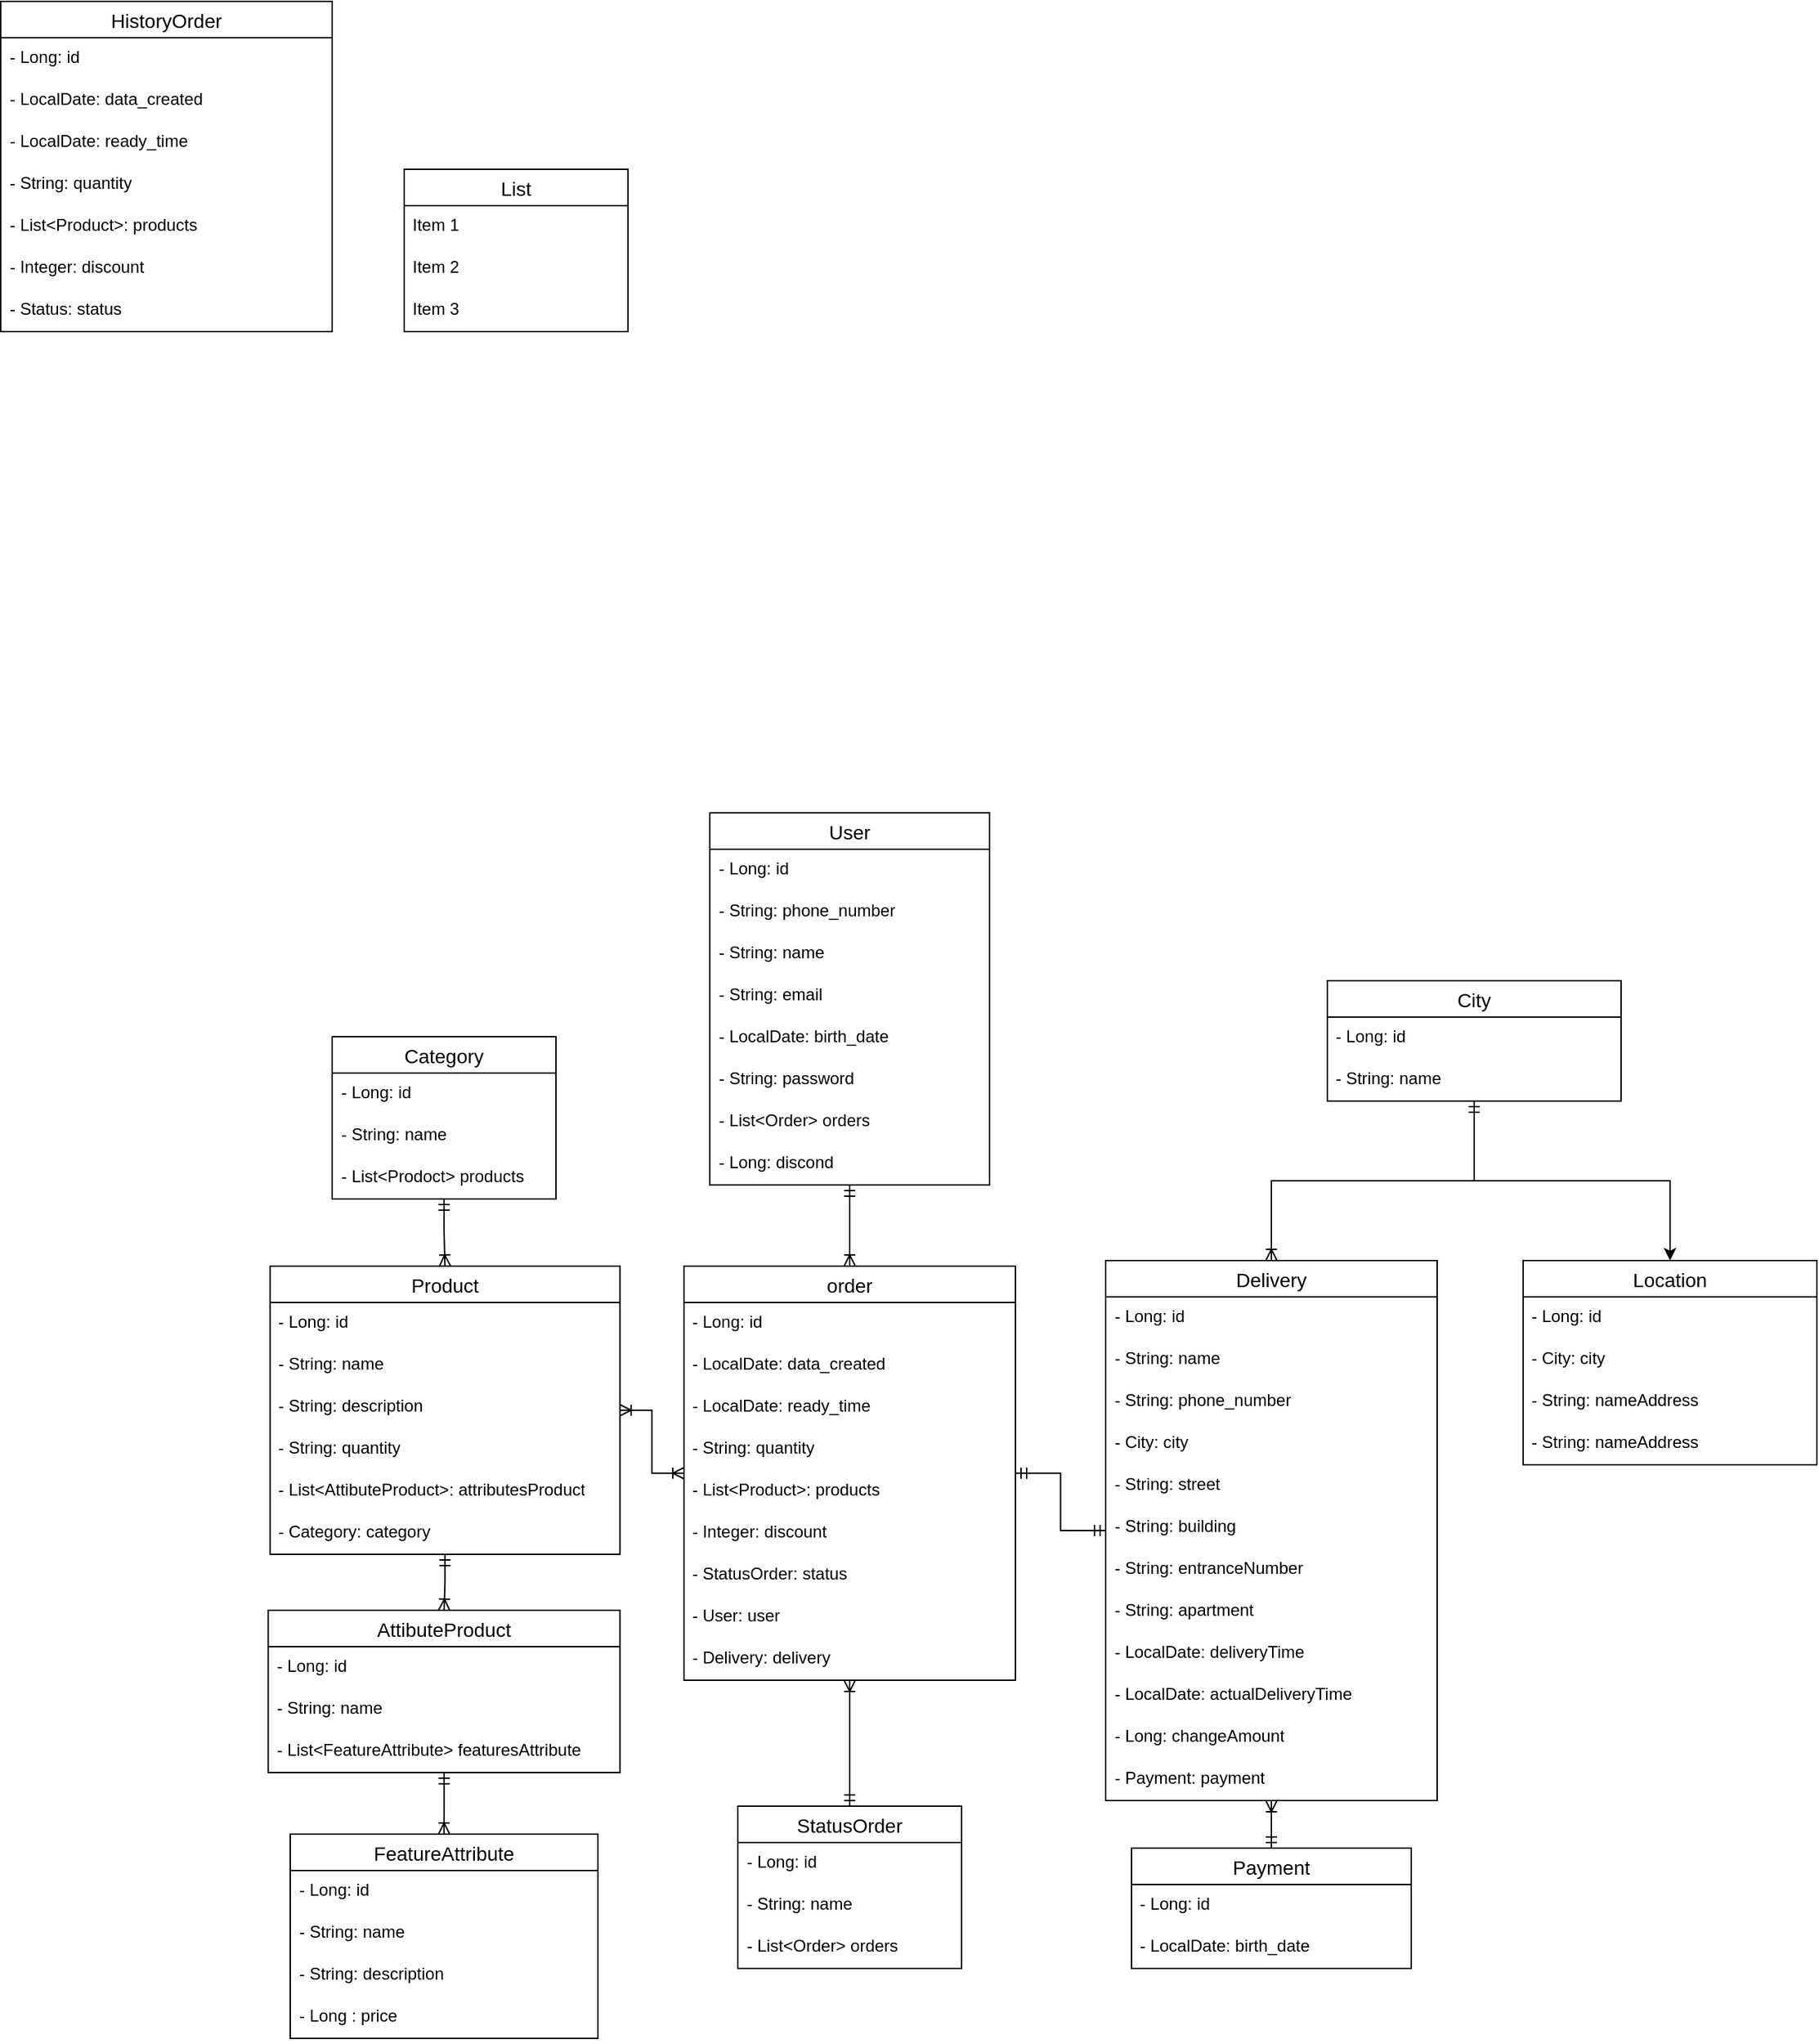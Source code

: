 <mxfile version="20.5.3" type="embed"><diagram name="Страница 1" id="78bPa6vrNS4iNN6jRh6c"><mxGraphModel dx="3793" dy="1638" grid="1" gridSize="10" guides="1" tooltips="1" connect="1" arrows="1" fold="1" page="1" pageScale="1" pageWidth="827" pageHeight="1169" math="0" shadow="0"><root><mxCell id="0"/><mxCell id="1" parent="0"/><mxCell id="znQNDZUjnKXtjpk14yAP-1" value="List" style="swimlane;fontStyle=0;childLayout=stackLayout;horizontal=1;startSize=26;horizontalStack=0;resizeParent=1;resizeParentMax=0;resizeLast=0;collapsible=1;marginBottom=0;align=center;fontSize=14;" parent="1" vertex="1"><mxGeometry x="-2110" y="-780" width="160" height="116" as="geometry"/></mxCell><mxCell id="znQNDZUjnKXtjpk14yAP-2" value="Item 1" style="text;strokeColor=none;fillColor=none;spacingLeft=4;spacingRight=4;overflow=hidden;rotatable=0;points=[[0,0.5],[1,0.5]];portConstraint=eastwest;fontSize=12;whiteSpace=wrap;html=1;" parent="znQNDZUjnKXtjpk14yAP-1" vertex="1"><mxGeometry y="26" width="160" height="30" as="geometry"/></mxCell><mxCell id="znQNDZUjnKXtjpk14yAP-3" value="Item 2" style="text;strokeColor=none;fillColor=none;spacingLeft=4;spacingRight=4;overflow=hidden;rotatable=0;points=[[0,0.5],[1,0.5]];portConstraint=eastwest;fontSize=12;whiteSpace=wrap;html=1;" parent="znQNDZUjnKXtjpk14yAP-1" vertex="1"><mxGeometry y="56" width="160" height="30" as="geometry"/></mxCell><mxCell id="znQNDZUjnKXtjpk14yAP-4" value="Item 3" style="text;strokeColor=none;fillColor=none;spacingLeft=4;spacingRight=4;overflow=hidden;rotatable=0;points=[[0,0.5],[1,0.5]];portConstraint=eastwest;fontSize=12;whiteSpace=wrap;html=1;" parent="znQNDZUjnKXtjpk14yAP-1" vertex="1"><mxGeometry y="86" width="160" height="30" as="geometry"/></mxCell><mxCell id="znQNDZUjnKXtjpk14yAP-65" style="edgeStyle=orthogonalEdgeStyle;rounded=0;orthogonalLoop=1;jettySize=auto;html=1;endArrow=ERoneToMany;endFill=0;startArrow=ERmandOne;startFill=0;" parent="1" source="znQNDZUjnKXtjpk14yAP-7" target="znQNDZUjnKXtjpk14yAP-42" edge="1"><mxGeometry relative="1" as="geometry"/></mxCell><mxCell id="znQNDZUjnKXtjpk14yAP-7" value="User" style="swimlane;fontStyle=0;childLayout=stackLayout;horizontal=1;startSize=26;horizontalStack=0;resizeParent=1;resizeParentMax=0;resizeLast=0;collapsible=1;marginBottom=0;align=center;fontSize=14;" parent="1" vertex="1"><mxGeometry x="-1891.5" y="-320" width="200" height="266" as="geometry"/></mxCell><mxCell id="znQNDZUjnKXtjpk14yAP-12" value="- Long: id" style="text;strokeColor=none;fillColor=none;spacingLeft=4;spacingRight=4;overflow=hidden;rotatable=0;points=[[0,0.5],[1,0.5]];portConstraint=eastwest;fontSize=12;whiteSpace=wrap;html=1;" parent="znQNDZUjnKXtjpk14yAP-7" vertex="1"><mxGeometry y="26" width="200" height="30" as="geometry"/></mxCell><mxCell id="znQNDZUjnKXtjpk14yAP-8" value="- String: phone_number" style="text;strokeColor=none;fillColor=none;spacingLeft=4;spacingRight=4;overflow=hidden;rotatable=0;points=[[0,0.5],[1,0.5]];portConstraint=eastwest;fontSize=12;whiteSpace=wrap;html=1;" parent="znQNDZUjnKXtjpk14yAP-7" vertex="1"><mxGeometry y="56" width="200" height="30" as="geometry"/></mxCell><mxCell id="znQNDZUjnKXtjpk14yAP-9" value="- String:&amp;nbsp;name" style="text;strokeColor=none;fillColor=none;spacingLeft=4;spacingRight=4;overflow=hidden;rotatable=0;points=[[0,0.5],[1,0.5]];portConstraint=eastwest;fontSize=12;whiteSpace=wrap;html=1;" parent="znQNDZUjnKXtjpk14yAP-7" vertex="1"><mxGeometry y="86" width="200" height="30" as="geometry"/></mxCell><mxCell id="znQNDZUjnKXtjpk14yAP-13" value="- String:&amp;nbsp;email" style="text;strokeColor=none;fillColor=none;spacingLeft=4;spacingRight=4;overflow=hidden;rotatable=0;points=[[0,0.5],[1,0.5]];portConstraint=eastwest;fontSize=12;whiteSpace=wrap;html=1;" parent="znQNDZUjnKXtjpk14yAP-7" vertex="1"><mxGeometry y="116" width="200" height="30" as="geometry"/></mxCell><mxCell id="znQNDZUjnKXtjpk14yAP-11" value="- LocalDate:&amp;nbsp;birth_date" style="text;strokeColor=none;fillColor=none;spacingLeft=4;spacingRight=4;overflow=hidden;rotatable=0;points=[[0,0.5],[1,0.5]];portConstraint=eastwest;fontSize=12;whiteSpace=wrap;html=1;" parent="znQNDZUjnKXtjpk14yAP-7" vertex="1"><mxGeometry y="146" width="200" height="30" as="geometry"/></mxCell><mxCell id="znQNDZUjnKXtjpk14yAP-10" value="- String:&amp;nbsp;password" style="text;strokeColor=none;fillColor=none;spacingLeft=4;spacingRight=4;overflow=hidden;rotatable=0;points=[[0,0.5],[1,0.5]];portConstraint=eastwest;fontSize=12;whiteSpace=wrap;html=1;" parent="znQNDZUjnKXtjpk14yAP-7" vertex="1"><mxGeometry y="176" width="200" height="30" as="geometry"/></mxCell><mxCell id="znQNDZUjnKXtjpk14yAP-66" value="- List&amp;lt;Order&amp;gt; orders" style="text;strokeColor=none;fillColor=none;spacingLeft=4;spacingRight=4;overflow=hidden;rotatable=0;points=[[0,0.5],[1,0.5]];portConstraint=eastwest;fontSize=12;whiteSpace=wrap;html=1;" parent="znQNDZUjnKXtjpk14yAP-7" vertex="1"><mxGeometry y="206" width="200" height="30" as="geometry"/></mxCell><mxCell id="Sbk16eOLN6uvIvXcvwpI-40" value="- Long: discond" style="text;strokeColor=none;fillColor=none;spacingLeft=4;spacingRight=4;overflow=hidden;rotatable=0;points=[[0,0.5],[1,0.5]];portConstraint=eastwest;fontSize=12;whiteSpace=wrap;html=1;" parent="znQNDZUjnKXtjpk14yAP-7" vertex="1"><mxGeometry y="236" width="200" height="30" as="geometry"/></mxCell><mxCell id="znQNDZUjnKXtjpk14yAP-14" value="Category" style="swimlane;fontStyle=0;childLayout=stackLayout;horizontal=1;startSize=26;horizontalStack=0;resizeParent=1;resizeParentMax=0;resizeLast=0;collapsible=1;marginBottom=0;align=center;fontSize=14;" parent="1" vertex="1"><mxGeometry x="-2161.5" y="-160" width="160" height="116" as="geometry"/></mxCell><mxCell id="znQNDZUjnKXtjpk14yAP-54" value="- Long:&amp;nbsp;id" style="text;strokeColor=none;fillColor=none;spacingLeft=4;spacingRight=4;overflow=hidden;rotatable=0;points=[[0,0.5],[1,0.5]];portConstraint=eastwest;fontSize=12;whiteSpace=wrap;html=1;" parent="znQNDZUjnKXtjpk14yAP-14" vertex="1"><mxGeometry y="26" width="160" height="30" as="geometry"/></mxCell><mxCell id="znQNDZUjnKXtjpk14yAP-55" value="- String:&amp;nbsp;name" style="text;strokeColor=none;fillColor=none;spacingLeft=4;spacingRight=4;overflow=hidden;rotatable=0;points=[[0,0.5],[1,0.5]];portConstraint=eastwest;fontSize=12;whiteSpace=wrap;html=1;" parent="znQNDZUjnKXtjpk14yAP-14" vertex="1"><mxGeometry y="56" width="160" height="30" as="geometry"/></mxCell><mxCell id="znQNDZUjnKXtjpk14yAP-16" value="- List&amp;lt;Prodoct&amp;gt; products" style="text;strokeColor=none;fillColor=none;spacingLeft=4;spacingRight=4;overflow=hidden;rotatable=0;points=[[0,0.5],[1,0.5]];portConstraint=eastwest;fontSize=12;whiteSpace=wrap;html=1;" parent="znQNDZUjnKXtjpk14yAP-14" vertex="1"><mxGeometry y="86" width="160" height="30" as="geometry"/></mxCell><mxCell id="znQNDZUjnKXtjpk14yAP-34" style="edgeStyle=orthogonalEdgeStyle;rounded=0;orthogonalLoop=1;jettySize=auto;html=1;startArrow=ERmandOne;startFill=0;endArrow=ERoneToMany;endFill=0;" parent="1" source="znQNDZUjnKXtjpk14yAP-36" target="znQNDZUjnKXtjpk14yAP-24" edge="1"><mxGeometry relative="1" as="geometry"/></mxCell><mxCell id="znQNDZUjnKXtjpk14yAP-35" style="edgeStyle=orthogonalEdgeStyle;rounded=0;orthogonalLoop=1;jettySize=auto;html=1;startArrow=ERmandOne;startFill=0;endArrow=ERoneToMany;endFill=0;" parent="1" source="znQNDZUjnKXtjpk14yAP-24" target="znQNDZUjnKXtjpk14yAP-29" edge="1"><mxGeometry relative="1" as="geometry"/></mxCell><mxCell id="znQNDZUjnKXtjpk14yAP-24" value="AttibuteProduct" style="swimlane;fontStyle=0;childLayout=stackLayout;horizontal=1;startSize=26;horizontalStack=0;resizeParent=1;resizeParentMax=0;resizeLast=0;collapsible=1;marginBottom=0;align=center;fontSize=14;" parent="1" vertex="1"><mxGeometry x="-2207.25" y="250" width="251.5" height="116" as="geometry"/></mxCell><mxCell id="znQNDZUjnKXtjpk14yAP-28" value="- Long:&amp;nbsp;id" style="text;strokeColor=none;fillColor=none;spacingLeft=4;spacingRight=4;overflow=hidden;rotatable=0;points=[[0,0.5],[1,0.5]];portConstraint=eastwest;fontSize=12;whiteSpace=wrap;html=1;" parent="znQNDZUjnKXtjpk14yAP-24" vertex="1"><mxGeometry y="26" width="251.5" height="30" as="geometry"/></mxCell><mxCell id="znQNDZUjnKXtjpk14yAP-25" value="- String:&amp;nbsp;name" style="text;strokeColor=none;fillColor=none;spacingLeft=4;spacingRight=4;overflow=hidden;rotatable=0;points=[[0,0.5],[1,0.5]];portConstraint=eastwest;fontSize=12;whiteSpace=wrap;html=1;" parent="znQNDZUjnKXtjpk14yAP-24" vertex="1"><mxGeometry y="56" width="251.5" height="30" as="geometry"/></mxCell><mxCell id="znQNDZUjnKXtjpk14yAP-26" value="- List&amp;lt;FeatureAttribute&amp;gt; featuresAttribute" style="text;strokeColor=none;fillColor=none;spacingLeft=4;spacingRight=4;overflow=hidden;rotatable=0;points=[[0,0.5],[1,0.5]];portConstraint=eastwest;fontSize=12;whiteSpace=wrap;html=1;" parent="znQNDZUjnKXtjpk14yAP-24" vertex="1"><mxGeometry y="86" width="251.5" height="30" as="geometry"/></mxCell><mxCell id="znQNDZUjnKXtjpk14yAP-29" value="FeatureAttribute" style="swimlane;fontStyle=0;childLayout=stackLayout;horizontal=1;startSize=26;horizontalStack=0;resizeParent=1;resizeParentMax=0;resizeLast=0;collapsible=1;marginBottom=0;align=center;fontSize=14;" parent="1" vertex="1"><mxGeometry x="-2191.5" y="410" width="220" height="146" as="geometry"/></mxCell><mxCell id="znQNDZUjnKXtjpk14yAP-30" value="- Long:&amp;nbsp;id" style="text;strokeColor=none;fillColor=none;spacingLeft=4;spacingRight=4;overflow=hidden;rotatable=0;points=[[0,0.5],[1,0.5]];portConstraint=eastwest;fontSize=12;whiteSpace=wrap;html=1;" parent="znQNDZUjnKXtjpk14yAP-29" vertex="1"><mxGeometry y="26" width="220" height="30" as="geometry"/></mxCell><mxCell id="znQNDZUjnKXtjpk14yAP-31" value="- String:&amp;nbsp;name" style="text;strokeColor=none;fillColor=none;spacingLeft=4;spacingRight=4;overflow=hidden;rotatable=0;points=[[0,0.5],[1,0.5]];portConstraint=eastwest;fontSize=12;whiteSpace=wrap;html=1;" parent="znQNDZUjnKXtjpk14yAP-29" vertex="1"><mxGeometry y="56" width="220" height="30" as="geometry"/></mxCell><mxCell id="znQNDZUjnKXtjpk14yAP-33" value="- String:&amp;nbsp;description" style="text;strokeColor=none;fillColor=none;spacingLeft=4;spacingRight=4;overflow=hidden;rotatable=0;points=[[0,0.5],[1,0.5]];portConstraint=eastwest;fontSize=12;whiteSpace=wrap;html=1;" parent="znQNDZUjnKXtjpk14yAP-29" vertex="1"><mxGeometry y="86" width="220" height="30" as="geometry"/></mxCell><mxCell id="znQNDZUjnKXtjpk14yAP-32" value="- Long :&amp;nbsp;price" style="text;strokeColor=none;fillColor=none;spacingLeft=4;spacingRight=4;overflow=hidden;rotatable=0;points=[[0,0.5],[1,0.5]];portConstraint=eastwest;fontSize=12;whiteSpace=wrap;html=1;" parent="znQNDZUjnKXtjpk14yAP-29" vertex="1"><mxGeometry y="116" width="220" height="30" as="geometry"/></mxCell><mxCell id="znQNDZUjnKXtjpk14yAP-49" style="edgeStyle=orthogonalEdgeStyle;rounded=0;orthogonalLoop=1;jettySize=auto;html=1;startArrow=ERmandOne;startFill=0;endArrow=ERoneToMany;endFill=0;" parent="1" source="znQNDZUjnKXtjpk14yAP-14" target="znQNDZUjnKXtjpk14yAP-36" edge="1"><mxGeometry relative="1" as="geometry"><mxPoint x="-1960" y="88" as="sourcePoint"/><mxPoint x="-1880" y="-80" as="targetPoint"/></mxGeometry></mxCell><mxCell id="znQNDZUjnKXtjpk14yAP-36" value="Product" style="swimlane;fontStyle=0;childLayout=stackLayout;horizontal=1;startSize=26;horizontalStack=0;resizeParent=1;resizeParentMax=0;resizeLast=0;collapsible=1;marginBottom=0;align=center;fontSize=14;" parent="1" vertex="1"><mxGeometry x="-2205.87" y="4" width="250.12" height="206" as="geometry"/></mxCell><mxCell id="znQNDZUjnKXtjpk14yAP-37" value="- Long:&amp;nbsp;id" style="text;strokeColor=none;fillColor=none;spacingLeft=4;spacingRight=4;overflow=hidden;rotatable=0;points=[[0,0.5],[1,0.5]];portConstraint=eastwest;fontSize=12;whiteSpace=wrap;html=1;" parent="znQNDZUjnKXtjpk14yAP-36" vertex="1"><mxGeometry y="26" width="250.12" height="30" as="geometry"/></mxCell><mxCell id="znQNDZUjnKXtjpk14yAP-38" value="- String:&amp;nbsp;name" style="text;strokeColor=none;fillColor=none;spacingLeft=4;spacingRight=4;overflow=hidden;rotatable=0;points=[[0,0.5],[1,0.5]];portConstraint=eastwest;fontSize=12;whiteSpace=wrap;html=1;" parent="znQNDZUjnKXtjpk14yAP-36" vertex="1"><mxGeometry y="56" width="250.12" height="30" as="geometry"/></mxCell><mxCell id="znQNDZUjnKXtjpk14yAP-39" value="- String:&amp;nbsp;description" style="text;strokeColor=none;fillColor=none;spacingLeft=4;spacingRight=4;overflow=hidden;rotatable=0;points=[[0,0.5],[1,0.5]];portConstraint=eastwest;fontSize=12;whiteSpace=wrap;html=1;" parent="znQNDZUjnKXtjpk14yAP-36" vertex="1"><mxGeometry y="86" width="250.12" height="30" as="geometry"/></mxCell><mxCell id="znQNDZUjnKXtjpk14yAP-40" value="- String:&amp;nbsp;quantity" style="text;strokeColor=none;fillColor=none;spacingLeft=4;spacingRight=4;overflow=hidden;rotatable=0;points=[[0,0.5],[1,0.5]];portConstraint=eastwest;fontSize=12;whiteSpace=wrap;html=1;" parent="znQNDZUjnKXtjpk14yAP-36" vertex="1"><mxGeometry y="116" width="250.12" height="30" as="geometry"/></mxCell><mxCell id="znQNDZUjnKXtjpk14yAP-41" value="- List&amp;lt;AttibuteProduct&amp;gt;:&amp;nbsp;attributesProduct" style="text;strokeColor=none;fillColor=none;spacingLeft=4;spacingRight=4;overflow=hidden;rotatable=0;points=[[0,0.5],[1,0.5]];portConstraint=eastwest;fontSize=12;whiteSpace=wrap;html=1;" parent="znQNDZUjnKXtjpk14yAP-36" vertex="1"><mxGeometry y="146" width="250.12" height="30" as="geometry"/></mxCell><mxCell id="znQNDZUjnKXtjpk14yAP-50" value="- Category: category" style="text;strokeColor=none;fillColor=none;spacingLeft=4;spacingRight=4;overflow=hidden;rotatable=0;points=[[0,0.5],[1,0.5]];portConstraint=eastwest;fontSize=12;whiteSpace=wrap;html=1;" parent="znQNDZUjnKXtjpk14yAP-36" vertex="1"><mxGeometry y="176" width="250.12" height="30" as="geometry"/></mxCell><mxCell id="znQNDZUjnKXtjpk14yAP-48" style="edgeStyle=orthogonalEdgeStyle;rounded=0;orthogonalLoop=1;jettySize=auto;html=1;startArrow=ERoneToMany;startFill=0;endArrow=ERoneToMany;endFill=0;" parent="1" source="znQNDZUjnKXtjpk14yAP-42" target="znQNDZUjnKXtjpk14yAP-36" edge="1"><mxGeometry relative="1" as="geometry"/></mxCell><mxCell id="Sbk16eOLN6uvIvXcvwpI-34" style="edgeStyle=orthogonalEdgeStyle;rounded=0;orthogonalLoop=1;jettySize=auto;html=1;startArrow=ERmandOne;startFill=0;endArrow=ERmandOne;endFill=0;" parent="1" source="znQNDZUjnKXtjpk14yAP-42" target="Sbk16eOLN6uvIvXcvwpI-6" edge="1"><mxGeometry relative="1" as="geometry"/></mxCell><mxCell id="znQNDZUjnKXtjpk14yAP-42" value="order" style="swimlane;fontStyle=0;childLayout=stackLayout;horizontal=1;startSize=26;horizontalStack=0;resizeParent=1;resizeParentMax=0;resizeLast=0;collapsible=1;marginBottom=0;align=center;fontSize=14;" parent="1" vertex="1"><mxGeometry x="-1910" y="4" width="237" height="296" as="geometry"/></mxCell><mxCell id="znQNDZUjnKXtjpk14yAP-43" value="- Long:&amp;nbsp;id" style="text;strokeColor=none;fillColor=none;spacingLeft=4;spacingRight=4;overflow=hidden;rotatable=0;points=[[0,0.5],[1,0.5]];portConstraint=eastwest;fontSize=12;whiteSpace=wrap;html=1;" parent="znQNDZUjnKXtjpk14yAP-42" vertex="1"><mxGeometry y="26" width="237" height="30" as="geometry"/></mxCell><mxCell id="znQNDZUjnKXtjpk14yAP-44" value="- LocalDate:&amp;nbsp;data_created" style="text;strokeColor=none;fillColor=none;spacingLeft=4;spacingRight=4;overflow=hidden;rotatable=0;points=[[0,0.5],[1,0.5]];portConstraint=eastwest;fontSize=12;whiteSpace=wrap;html=1;" parent="znQNDZUjnKXtjpk14yAP-42" vertex="1"><mxGeometry y="56" width="237" height="30" as="geometry"/></mxCell><mxCell id="znQNDZUjnKXtjpk14yAP-45" value="- LocalDate:&amp;nbsp;ready_time" style="text;strokeColor=none;fillColor=none;spacingLeft=4;spacingRight=4;overflow=hidden;rotatable=0;points=[[0,0.5],[1,0.5]];portConstraint=eastwest;fontSize=12;whiteSpace=wrap;html=1;" parent="znQNDZUjnKXtjpk14yAP-42" vertex="1"><mxGeometry y="86" width="237" height="30" as="geometry"/></mxCell><mxCell id="znQNDZUjnKXtjpk14yAP-46" value="- String:&amp;nbsp;quantity" style="text;strokeColor=none;fillColor=none;spacingLeft=4;spacingRight=4;overflow=hidden;rotatable=0;points=[[0,0.5],[1,0.5]];portConstraint=eastwest;fontSize=12;whiteSpace=wrap;html=1;" parent="znQNDZUjnKXtjpk14yAP-42" vertex="1"><mxGeometry y="116" width="237" height="30" as="geometry"/></mxCell><mxCell id="znQNDZUjnKXtjpk14yAP-51" value="- List&amp;lt;Product&amp;gt;: products" style="text;strokeColor=none;fillColor=none;spacingLeft=4;spacingRight=4;overflow=hidden;rotatable=0;points=[[0,0.5],[1,0.5]];portConstraint=eastwest;fontSize=12;whiteSpace=wrap;html=1;" parent="znQNDZUjnKXtjpk14yAP-42" vertex="1"><mxGeometry y="146" width="237" height="30" as="geometry"/></mxCell><mxCell id="znQNDZUjnKXtjpk14yAP-63" value="- Integer:&amp;nbsp;discount" style="text;strokeColor=none;fillColor=none;spacingLeft=4;spacingRight=4;overflow=hidden;rotatable=0;points=[[0,0.5],[1,0.5]];portConstraint=eastwest;fontSize=12;whiteSpace=wrap;html=1;" parent="znQNDZUjnKXtjpk14yAP-42" vertex="1"><mxGeometry y="176" width="237" height="30" as="geometry"/></mxCell><mxCell id="znQNDZUjnKXtjpk14yAP-64" value="-&amp;nbsp;StatusOrder: status" style="text;strokeColor=none;fillColor=none;spacingLeft=4;spacingRight=4;overflow=hidden;rotatable=0;points=[[0,0.5],[1,0.5]];portConstraint=eastwest;fontSize=12;whiteSpace=wrap;html=1;" parent="znQNDZUjnKXtjpk14yAP-42" vertex="1"><mxGeometry y="206" width="237" height="30" as="geometry"/></mxCell><mxCell id="1kn60qQqCWc--tM7CD5I-9" value="- User: user" style="text;strokeColor=none;fillColor=none;spacingLeft=4;spacingRight=4;overflow=hidden;rotatable=0;points=[[0,0.5],[1,0.5]];portConstraint=eastwest;fontSize=12;whiteSpace=wrap;html=1;" parent="znQNDZUjnKXtjpk14yAP-42" vertex="1"><mxGeometry y="236" width="237" height="30" as="geometry"/></mxCell><mxCell id="Sbk16eOLN6uvIvXcvwpI-35" value="- Delivery: delivery" style="text;strokeColor=none;fillColor=none;spacingLeft=4;spacingRight=4;overflow=hidden;rotatable=0;points=[[0,0.5],[1,0.5]];portConstraint=eastwest;fontSize=12;whiteSpace=wrap;html=1;" parent="znQNDZUjnKXtjpk14yAP-42" vertex="1"><mxGeometry y="266" width="237" height="30" as="geometry"/></mxCell><mxCell id="znQNDZUjnKXtjpk14yAP-56" value="Location" style="swimlane;fontStyle=0;childLayout=stackLayout;horizontal=1;startSize=26;horizontalStack=0;resizeParent=1;resizeParentMax=0;resizeLast=0;collapsible=1;marginBottom=0;align=center;fontSize=14;" parent="1" vertex="1"><mxGeometry x="-1310" width="210" height="146" as="geometry"/></mxCell><mxCell id="znQNDZUjnKXtjpk14yAP-57" value="- Long:&amp;nbsp;id" style="text;strokeColor=none;fillColor=none;spacingLeft=4;spacingRight=4;overflow=hidden;rotatable=0;points=[[0,0.5],[1,0.5]];portConstraint=eastwest;fontSize=12;whiteSpace=wrap;html=1;" parent="znQNDZUjnKXtjpk14yAP-56" vertex="1"><mxGeometry y="26" width="210" height="30" as="geometry"/></mxCell><mxCell id="Sbk16eOLN6uvIvXcvwpI-50" value="- City: city" style="text;strokeColor=none;fillColor=none;spacingLeft=4;spacingRight=4;overflow=hidden;rotatable=0;points=[[0,0.5],[1,0.5]];portConstraint=eastwest;fontSize=12;whiteSpace=wrap;html=1;" parent="znQNDZUjnKXtjpk14yAP-56" vertex="1"><mxGeometry y="56" width="210" height="30" as="geometry"/></mxCell><mxCell id="znQNDZUjnKXtjpk14yAP-58" value="- String: nameAddress&amp;nbsp;" style="text;strokeColor=none;fillColor=none;spacingLeft=4;spacingRight=4;overflow=hidden;rotatable=0;points=[[0,0.5],[1,0.5]];portConstraint=eastwest;fontSize=12;whiteSpace=wrap;html=1;" parent="znQNDZUjnKXtjpk14yAP-56" vertex="1"><mxGeometry y="86" width="210" height="30" as="geometry"/></mxCell><mxCell id="Sbk16eOLN6uvIvXcvwpI-51" value="- String: nameAddress&amp;nbsp;" style="text;strokeColor=none;fillColor=none;spacingLeft=4;spacingRight=4;overflow=hidden;rotatable=0;points=[[0,0.5],[1,0.5]];portConstraint=eastwest;fontSize=12;whiteSpace=wrap;html=1;" parent="znQNDZUjnKXtjpk14yAP-56" vertex="1"><mxGeometry y="116" width="210" height="30" as="geometry"/></mxCell><mxCell id="1kn60qQqCWc--tM7CD5I-1" value="HistoryOrder" style="swimlane;fontStyle=0;childLayout=stackLayout;horizontal=1;startSize=26;horizontalStack=0;resizeParent=1;resizeParentMax=0;resizeLast=0;collapsible=1;marginBottom=0;align=center;fontSize=14;" parent="1" vertex="1"><mxGeometry x="-2398.5" y="-900" width="237" height="236" as="geometry"/></mxCell><mxCell id="1kn60qQqCWc--tM7CD5I-2" value="- Long:&amp;nbsp;id" style="text;strokeColor=none;fillColor=none;spacingLeft=4;spacingRight=4;overflow=hidden;rotatable=0;points=[[0,0.5],[1,0.5]];portConstraint=eastwest;fontSize=12;whiteSpace=wrap;html=1;" parent="1kn60qQqCWc--tM7CD5I-1" vertex="1"><mxGeometry y="26" width="237" height="30" as="geometry"/></mxCell><mxCell id="1kn60qQqCWc--tM7CD5I-3" value="- LocalDate:&amp;nbsp;data_created" style="text;strokeColor=none;fillColor=none;spacingLeft=4;spacingRight=4;overflow=hidden;rotatable=0;points=[[0,0.5],[1,0.5]];portConstraint=eastwest;fontSize=12;whiteSpace=wrap;html=1;" parent="1kn60qQqCWc--tM7CD5I-1" vertex="1"><mxGeometry y="56" width="237" height="30" as="geometry"/></mxCell><mxCell id="1kn60qQqCWc--tM7CD5I-4" value="- LocalDate:&amp;nbsp;ready_time" style="text;strokeColor=none;fillColor=none;spacingLeft=4;spacingRight=4;overflow=hidden;rotatable=0;points=[[0,0.5],[1,0.5]];portConstraint=eastwest;fontSize=12;whiteSpace=wrap;html=1;" parent="1kn60qQqCWc--tM7CD5I-1" vertex="1"><mxGeometry y="86" width="237" height="30" as="geometry"/></mxCell><mxCell id="1kn60qQqCWc--tM7CD5I-5" value="- String:&amp;nbsp;quantity" style="text;strokeColor=none;fillColor=none;spacingLeft=4;spacingRight=4;overflow=hidden;rotatable=0;points=[[0,0.5],[1,0.5]];portConstraint=eastwest;fontSize=12;whiteSpace=wrap;html=1;" parent="1kn60qQqCWc--tM7CD5I-1" vertex="1"><mxGeometry y="116" width="237" height="30" as="geometry"/></mxCell><mxCell id="1kn60qQqCWc--tM7CD5I-6" value="- List&amp;lt;Product&amp;gt;: products" style="text;strokeColor=none;fillColor=none;spacingLeft=4;spacingRight=4;overflow=hidden;rotatable=0;points=[[0,0.5],[1,0.5]];portConstraint=eastwest;fontSize=12;whiteSpace=wrap;html=1;" parent="1kn60qQqCWc--tM7CD5I-1" vertex="1"><mxGeometry y="146" width="237" height="30" as="geometry"/></mxCell><mxCell id="1kn60qQqCWc--tM7CD5I-7" value="- Integer:&amp;nbsp;discount" style="text;strokeColor=none;fillColor=none;spacingLeft=4;spacingRight=4;overflow=hidden;rotatable=0;points=[[0,0.5],[1,0.5]];portConstraint=eastwest;fontSize=12;whiteSpace=wrap;html=1;" parent="1kn60qQqCWc--tM7CD5I-1" vertex="1"><mxGeometry y="176" width="237" height="30" as="geometry"/></mxCell><mxCell id="1kn60qQqCWc--tM7CD5I-8" value="- Status: status" style="text;strokeColor=none;fillColor=none;spacingLeft=4;spacingRight=4;overflow=hidden;rotatable=0;points=[[0,0.5],[1,0.5]];portConstraint=eastwest;fontSize=12;whiteSpace=wrap;html=1;" parent="1kn60qQqCWc--tM7CD5I-1" vertex="1"><mxGeometry y="206" width="237" height="30" as="geometry"/></mxCell><mxCell id="Sbk16eOLN6uvIvXcvwpI-5" style="edgeStyle=orthogonalEdgeStyle;rounded=0;orthogonalLoop=1;jettySize=auto;html=1;endArrow=ERoneToMany;endFill=0;startArrow=ERmandOne;startFill=0;" parent="1" source="Sbk16eOLN6uvIvXcvwpI-1" target="znQNDZUjnKXtjpk14yAP-42" edge="1"><mxGeometry relative="1" as="geometry"/></mxCell><mxCell id="Sbk16eOLN6uvIvXcvwpI-1" value="StatusOrder" style="swimlane;fontStyle=0;childLayout=stackLayout;horizontal=1;startSize=26;horizontalStack=0;resizeParent=1;resizeParentMax=0;resizeLast=0;collapsible=1;marginBottom=0;align=center;fontSize=14;" parent="1" vertex="1"><mxGeometry x="-1871.5" y="390" width="160" height="116" as="geometry"/></mxCell><mxCell id="Sbk16eOLN6uvIvXcvwpI-2" value="- Long:&amp;nbsp;id" style="text;strokeColor=none;fillColor=none;spacingLeft=4;spacingRight=4;overflow=hidden;rotatable=0;points=[[0,0.5],[1,0.5]];portConstraint=eastwest;fontSize=12;whiteSpace=wrap;html=1;" parent="Sbk16eOLN6uvIvXcvwpI-1" vertex="1"><mxGeometry y="26" width="160" height="30" as="geometry"/></mxCell><mxCell id="Sbk16eOLN6uvIvXcvwpI-3" value="- String:&amp;nbsp;name" style="text;strokeColor=none;fillColor=none;spacingLeft=4;spacingRight=4;overflow=hidden;rotatable=0;points=[[0,0.5],[1,0.5]];portConstraint=eastwest;fontSize=12;whiteSpace=wrap;html=1;" parent="Sbk16eOLN6uvIvXcvwpI-1" vertex="1"><mxGeometry y="56" width="160" height="30" as="geometry"/></mxCell><mxCell id="Sbk16eOLN6uvIvXcvwpI-4" value="- List&amp;lt;Order&amp;gt; orders" style="text;strokeColor=none;fillColor=none;spacingLeft=4;spacingRight=4;overflow=hidden;rotatable=0;points=[[0,0.5],[1,0.5]];portConstraint=eastwest;fontSize=12;whiteSpace=wrap;html=1;" parent="Sbk16eOLN6uvIvXcvwpI-1" vertex="1"><mxGeometry y="86" width="160" height="30" as="geometry"/></mxCell><mxCell id="Sbk16eOLN6uvIvXcvwpI-38" style="edgeStyle=orthogonalEdgeStyle;rounded=0;orthogonalLoop=1;jettySize=auto;html=1;endArrow=ERmandOne;endFill=0;startArrow=ERoneToMany;startFill=0;" parent="1" source="Sbk16eOLN6uvIvXcvwpI-6" target="Sbk16eOLN6uvIvXcvwpI-16" edge="1"><mxGeometry relative="1" as="geometry"/></mxCell><mxCell id="Sbk16eOLN6uvIvXcvwpI-6" value="Delivery" style="swimlane;fontStyle=0;childLayout=stackLayout;horizontal=1;startSize=26;horizontalStack=0;resizeParent=1;resizeParentMax=0;resizeLast=0;collapsible=1;marginBottom=0;align=center;fontSize=14;" parent="1" vertex="1"><mxGeometry x="-1608.5" width="237" height="386" as="geometry"/></mxCell><mxCell id="Sbk16eOLN6uvIvXcvwpI-7" value="- Long:&amp;nbsp;id" style="text;strokeColor=none;fillColor=none;spacingLeft=4;spacingRight=4;overflow=hidden;rotatable=0;points=[[0,0.5],[1,0.5]];portConstraint=eastwest;fontSize=12;whiteSpace=wrap;html=1;" parent="Sbk16eOLN6uvIvXcvwpI-6" vertex="1"><mxGeometry y="26" width="237" height="30" as="geometry"/></mxCell><mxCell id="Sbk16eOLN6uvIvXcvwpI-15" value="- String:&amp;nbsp;name" style="text;strokeColor=none;fillColor=none;spacingLeft=4;spacingRight=4;overflow=hidden;rotatable=0;points=[[0,0.5],[1,0.5]];portConstraint=eastwest;fontSize=12;whiteSpace=wrap;html=1;" parent="Sbk16eOLN6uvIvXcvwpI-6" vertex="1"><mxGeometry y="56" width="237" height="30" as="geometry"/></mxCell><mxCell id="Sbk16eOLN6uvIvXcvwpI-18" value="- String: phone_number" style="text;strokeColor=none;fillColor=none;spacingLeft=4;spacingRight=4;overflow=hidden;rotatable=0;points=[[0,0.5],[1,0.5]];portConstraint=eastwest;fontSize=12;whiteSpace=wrap;html=1;" parent="Sbk16eOLN6uvIvXcvwpI-6" vertex="1"><mxGeometry y="86" width="237" height="30" as="geometry"/></mxCell><mxCell id="Sbk16eOLN6uvIvXcvwpI-19" value="- City: city" style="text;strokeColor=none;fillColor=none;spacingLeft=4;spacingRight=4;overflow=hidden;rotatable=0;points=[[0,0.5],[1,0.5]];portConstraint=eastwest;fontSize=12;whiteSpace=wrap;html=1;" parent="Sbk16eOLN6uvIvXcvwpI-6" vertex="1"><mxGeometry y="116" width="237" height="30" as="geometry"/></mxCell><mxCell id="Sbk16eOLN6uvIvXcvwpI-33" value="- String:&amp;nbsp;street&amp;nbsp;" style="text;strokeColor=none;fillColor=none;spacingLeft=4;spacingRight=4;overflow=hidden;rotatable=0;points=[[0,0.5],[1,0.5]];portConstraint=eastwest;fontSize=12;whiteSpace=wrap;html=1;" parent="Sbk16eOLN6uvIvXcvwpI-6" vertex="1"><mxGeometry y="146" width="237" height="30" as="geometry"/></mxCell><mxCell id="Sbk16eOLN6uvIvXcvwpI-20" value="- String:&amp;nbsp;building" style="text;strokeColor=none;fillColor=none;spacingLeft=4;spacingRight=4;overflow=hidden;rotatable=0;points=[[0,0.5],[1,0.5]];portConstraint=eastwest;fontSize=12;whiteSpace=wrap;html=1;" parent="Sbk16eOLN6uvIvXcvwpI-6" vertex="1"><mxGeometry y="176" width="237" height="30" as="geometry"/></mxCell><mxCell id="Sbk16eOLN6uvIvXcvwpI-24" value="- String:&amp;nbsp;entranceNumber" style="text;strokeColor=none;fillColor=none;spacingLeft=4;spacingRight=4;overflow=hidden;rotatable=0;points=[[0,0.5],[1,0.5]];portConstraint=eastwest;fontSize=12;whiteSpace=wrap;html=1;" parent="Sbk16eOLN6uvIvXcvwpI-6" vertex="1"><mxGeometry y="206" width="237" height="30" as="geometry"/></mxCell><mxCell id="Sbk16eOLN6uvIvXcvwpI-31" value="- String:&amp;nbsp;apartment&amp;nbsp;" style="text;strokeColor=none;fillColor=none;spacingLeft=4;spacingRight=4;overflow=hidden;rotatable=0;points=[[0,0.5],[1,0.5]];portConstraint=eastwest;fontSize=12;whiteSpace=wrap;html=1;" parent="Sbk16eOLN6uvIvXcvwpI-6" vertex="1"><mxGeometry y="236" width="237" height="30" as="geometry"/></mxCell><mxCell id="Sbk16eOLN6uvIvXcvwpI-25" value="- LocalDate:&amp;nbsp;deliveryTime" style="text;strokeColor=none;fillColor=none;spacingLeft=4;spacingRight=4;overflow=hidden;rotatable=0;points=[[0,0.5],[1,0.5]];portConstraint=eastwest;fontSize=12;whiteSpace=wrap;html=1;" parent="Sbk16eOLN6uvIvXcvwpI-6" vertex="1"><mxGeometry y="266" width="237" height="30" as="geometry"/></mxCell><mxCell id="Sbk16eOLN6uvIvXcvwpI-36" value="- LocalDate:&amp;nbsp;actualDeliveryTime" style="text;strokeColor=none;fillColor=none;spacingLeft=4;spacingRight=4;overflow=hidden;rotatable=0;points=[[0,0.5],[1,0.5]];portConstraint=eastwest;fontSize=12;whiteSpace=wrap;html=1;" parent="Sbk16eOLN6uvIvXcvwpI-6" vertex="1"><mxGeometry y="296" width="237" height="30" as="geometry"/></mxCell><mxCell id="Sbk16eOLN6uvIvXcvwpI-37" value="- Long:&amp;nbsp;changeAmount" style="text;strokeColor=none;fillColor=none;spacingLeft=4;spacingRight=4;overflow=hidden;rotatable=0;points=[[0,0.5],[1,0.5]];portConstraint=eastwest;fontSize=12;whiteSpace=wrap;html=1;" parent="Sbk16eOLN6uvIvXcvwpI-6" vertex="1"><mxGeometry y="326" width="237" height="30" as="geometry"/></mxCell><mxCell id="Sbk16eOLN6uvIvXcvwpI-39" value="- Payment: payment" style="text;strokeColor=none;fillColor=none;spacingLeft=4;spacingRight=4;overflow=hidden;rotatable=0;points=[[0,0.5],[1,0.5]];portConstraint=eastwest;fontSize=12;whiteSpace=wrap;html=1;" parent="Sbk16eOLN6uvIvXcvwpI-6" vertex="1"><mxGeometry y="356" width="237" height="30" as="geometry"/></mxCell><mxCell id="Sbk16eOLN6uvIvXcvwpI-16" value="Payment" style="swimlane;fontStyle=0;childLayout=stackLayout;horizontal=1;startSize=26;horizontalStack=0;resizeParent=1;resizeParentMax=0;resizeLast=0;collapsible=1;marginBottom=0;align=center;fontSize=14;" parent="1" vertex="1"><mxGeometry x="-1590" y="420" width="200" height="86" as="geometry"/></mxCell><mxCell id="Sbk16eOLN6uvIvXcvwpI-17" value="- Long: id" style="text;strokeColor=none;fillColor=none;spacingLeft=4;spacingRight=4;overflow=hidden;rotatable=0;points=[[0,0.5],[1,0.5]];portConstraint=eastwest;fontSize=12;whiteSpace=wrap;html=1;" parent="Sbk16eOLN6uvIvXcvwpI-16" vertex="1"><mxGeometry y="26" width="200" height="30" as="geometry"/></mxCell><mxCell id="Sbk16eOLN6uvIvXcvwpI-21" value="- LocalDate:&amp;nbsp;birth_date" style="text;strokeColor=none;fillColor=none;spacingLeft=4;spacingRight=4;overflow=hidden;rotatable=0;points=[[0,0.5],[1,0.5]];portConstraint=eastwest;fontSize=12;whiteSpace=wrap;html=1;" parent="Sbk16eOLN6uvIvXcvwpI-16" vertex="1"><mxGeometry y="56" width="200" height="30" as="geometry"/></mxCell><mxCell id="Sbk16eOLN6uvIvXcvwpI-48" style="edgeStyle=orthogonalEdgeStyle;rounded=0;orthogonalLoop=1;jettySize=auto;html=1;startArrow=ERmandOne;startFill=0;endArrow=ERoneToMany;endFill=0;" parent="1" source="Sbk16eOLN6uvIvXcvwpI-41" target="Sbk16eOLN6uvIvXcvwpI-6" edge="1"><mxGeometry relative="1" as="geometry"/></mxCell><mxCell id="Sbk16eOLN6uvIvXcvwpI-49" style="edgeStyle=orthogonalEdgeStyle;rounded=0;orthogonalLoop=1;jettySize=auto;html=1;" parent="1" source="Sbk16eOLN6uvIvXcvwpI-41" target="znQNDZUjnKXtjpk14yAP-56" edge="1"><mxGeometry relative="1" as="geometry"/></mxCell><mxCell id="Sbk16eOLN6uvIvXcvwpI-41" value="City" style="swimlane;fontStyle=0;childLayout=stackLayout;horizontal=1;startSize=26;horizontalStack=0;resizeParent=1;resizeParentMax=0;resizeLast=0;collapsible=1;marginBottom=0;align=center;fontSize=14;" parent="1" vertex="1"><mxGeometry x="-1450" y="-200" width="210" height="86" as="geometry"/></mxCell><mxCell id="Sbk16eOLN6uvIvXcvwpI-42" value="- Long:&amp;nbsp;id" style="text;strokeColor=none;fillColor=none;spacingLeft=4;spacingRight=4;overflow=hidden;rotatable=0;points=[[0,0.5],[1,0.5]];portConstraint=eastwest;fontSize=12;whiteSpace=wrap;html=1;" parent="Sbk16eOLN6uvIvXcvwpI-41" vertex="1"><mxGeometry y="26" width="210" height="30" as="geometry"/></mxCell><mxCell id="Sbk16eOLN6uvIvXcvwpI-43" value="- String: name" style="text;strokeColor=none;fillColor=none;spacingLeft=4;spacingRight=4;overflow=hidden;rotatable=0;points=[[0,0.5],[1,0.5]];portConstraint=eastwest;fontSize=12;whiteSpace=wrap;html=1;" parent="Sbk16eOLN6uvIvXcvwpI-41" vertex="1"><mxGeometry y="56" width="210" height="30" as="geometry"/></mxCell></root></mxGraphModel></diagram></mxfile>